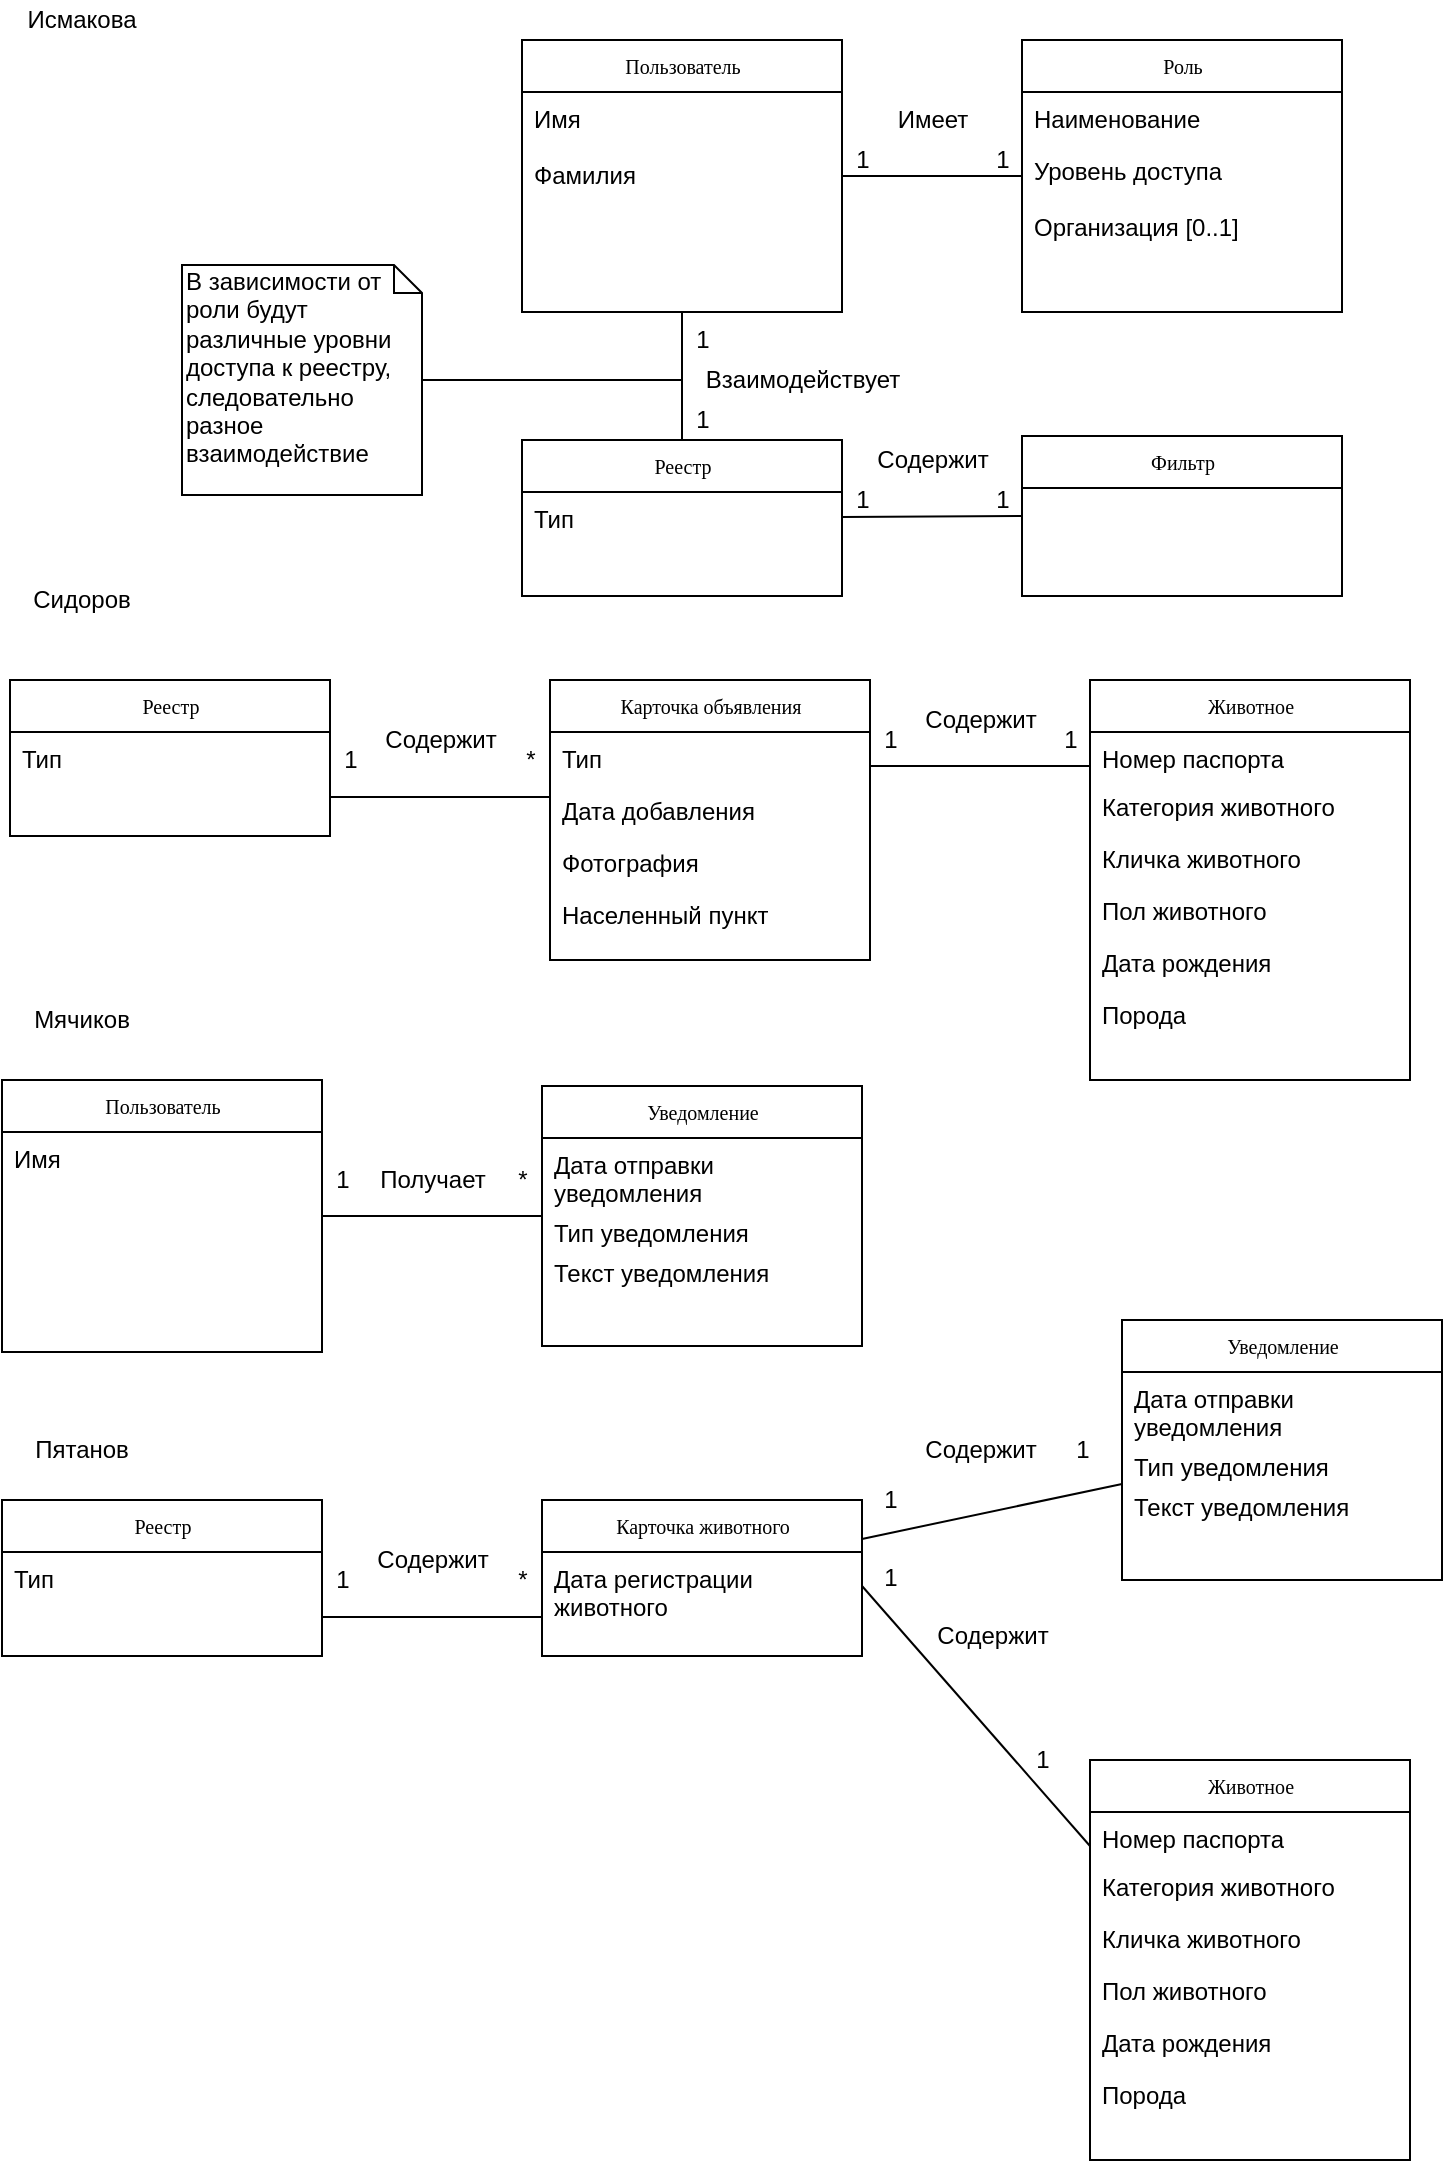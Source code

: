 <mxfile version="13.8.1" type="github"><diagram id="3dXJSWqkGiNxazUmxCJs" name="Page-1"><mxGraphModel dx="906" dy="625" grid="1" gridSize="10" guides="1" tooltips="1" connect="1" arrows="1" fold="1" page="1" pageScale="1" pageWidth="827" pageHeight="1169" math="0" shadow="0"><root><mxCell id="0"/><mxCell id="1" parent="0"/><mxCell id="3J_7NnX1vuOrwnvBDzEr-1" style="edgeStyle=orthogonalEdgeStyle;rounded=0;orthogonalLoop=1;jettySize=auto;html=1;entryX=0.5;entryY=0;entryDx=0;entryDy=0;endArrow=none;endFill=0;" edge="1" parent="1" source="3J_7NnX1vuOrwnvBDzEr-9" target="3J_7NnX1vuOrwnvBDzEr-7"><mxGeometry relative="1" as="geometry"/></mxCell><mxCell id="3J_7NnX1vuOrwnvBDzEr-2" value="1" style="text;html=1;align=center;verticalAlign=middle;resizable=0;points=[];autosize=1;" vertex="1" parent="1"><mxGeometry x="400" y="190" width="20" height="20" as="geometry"/></mxCell><mxCell id="3J_7NnX1vuOrwnvBDzEr-3" value="1" style="text;html=1;align=center;verticalAlign=middle;resizable=0;points=[];autosize=1;" vertex="1" parent="1"><mxGeometry x="400" y="230" width="20" height="20" as="geometry"/></mxCell><mxCell id="3J_7NnX1vuOrwnvBDzEr-4" style="edgeStyle=orthogonalEdgeStyle;rounded=0;orthogonalLoop=1;jettySize=auto;html=1;endArrow=none;endFill=0;" edge="1" parent="1" source="3J_7NnX1vuOrwnvBDzEr-5" target="3J_7NnX1vuOrwnvBDzEr-6"><mxGeometry relative="1" as="geometry"><mxPoint x="240" y="220" as="targetPoint"/></mxGeometry></mxCell><mxCell id="3J_7NnX1vuOrwnvBDzEr-5" value="Взаимодействует" style="text;html=1;align=center;verticalAlign=middle;resizable=0;points=[];autosize=1;" vertex="1" parent="1"><mxGeometry x="400" y="210" width="120" height="20" as="geometry"/></mxCell><mxCell id="3J_7NnX1vuOrwnvBDzEr-6" value="В зависимости от роли будут различные уровни доступа к реестру, следовательно разное взаимодействие" style="shape=note;whiteSpace=wrap;html=1;size=14;verticalAlign=top;align=left;spacingTop=-6;" vertex="1" parent="1"><mxGeometry x="150" y="162.5" width="120" height="115" as="geometry"/></mxCell><mxCell id="3J_7NnX1vuOrwnvBDzEr-12" style="edgeStyle=orthogonalEdgeStyle;rounded=0;orthogonalLoop=1;jettySize=auto;html=1;entryX=1;entryY=0.5;entryDx=0;entryDy=0;endArrow=none;endFill=0;" edge="1" parent="1" source="3J_7NnX1vuOrwnvBDzEr-16"><mxGeometry relative="1" as="geometry"><mxPoint x="480" y="118" as="targetPoint"/></mxGeometry></mxCell><mxCell id="3J_7NnX1vuOrwnvBDzEr-13" value="1" style="text;html=1;align=center;verticalAlign=middle;resizable=0;points=[];autosize=1;" vertex="1" parent="1"><mxGeometry x="480" y="100" width="20" height="20" as="geometry"/></mxCell><mxCell id="3J_7NnX1vuOrwnvBDzEr-14" value="1" style="text;html=1;align=center;verticalAlign=middle;resizable=0;points=[];autosize=1;" vertex="1" parent="1"><mxGeometry x="550" y="100" width="20" height="20" as="geometry"/></mxCell><mxCell id="3J_7NnX1vuOrwnvBDzEr-15" value="Имеет" style="text;html=1;align=center;verticalAlign=middle;resizable=0;points=[];autosize=1;" vertex="1" parent="1"><mxGeometry x="500" y="80" width="50" height="20" as="geometry"/></mxCell><mxCell id="3J_7NnX1vuOrwnvBDzEr-20" style="edgeStyle=none;rounded=0;orthogonalLoop=1;jettySize=auto;html=1;entryX=0;entryY=0.5;entryDx=0;entryDy=0;endArrow=none;endFill=0;" edge="1" parent="1" source="3J_7NnX1vuOrwnvBDzEr-8" target="3J_7NnX1vuOrwnvBDzEr-24"><mxGeometry relative="1" as="geometry"/></mxCell><mxCell id="3J_7NnX1vuOrwnvBDzEr-21" value="1" style="text;html=1;align=center;verticalAlign=middle;resizable=0;points=[];autosize=1;" vertex="1" parent="1"><mxGeometry x="480" y="270" width="20" height="20" as="geometry"/></mxCell><mxCell id="3J_7NnX1vuOrwnvBDzEr-22" value="1" style="text;html=1;align=center;verticalAlign=middle;resizable=0;points=[];autosize=1;" vertex="1" parent="1"><mxGeometry x="550" y="270" width="20" height="20" as="geometry"/></mxCell><mxCell id="3J_7NnX1vuOrwnvBDzEr-23" value="Содержит" style="text;html=1;align=center;verticalAlign=middle;resizable=0;points=[];autosize=1;" vertex="1" parent="1"><mxGeometry x="490" y="250" width="70" height="20" as="geometry"/></mxCell><mxCell id="3J_7NnX1vuOrwnvBDzEr-7" value="Реестр" style="swimlane;html=1;fontStyle=0;childLayout=stackLayout;horizontal=1;startSize=26;fillColor=none;horizontalStack=0;resizeParent=1;resizeLast=0;collapsible=1;marginBottom=0;swimlaneFillColor=#ffffff;rounded=0;shadow=0;comic=0;labelBackgroundColor=none;strokeWidth=1;fontFamily=Verdana;fontSize=10;align=center;" vertex="1" parent="1"><mxGeometry x="320" y="250" width="160" height="78" as="geometry"/></mxCell><mxCell id="3J_7NnX1vuOrwnvBDzEr-8" value="Тип" style="text;html=1;strokeColor=none;fillColor=none;align=left;verticalAlign=top;spacingLeft=4;spacingRight=4;whiteSpace=wrap;overflow=hidden;rotatable=0;points=[[0,0.5],[1,0.5]];portConstraint=eastwest;" vertex="1" parent="3J_7NnX1vuOrwnvBDzEr-7"><mxGeometry y="26" width="160" height="26" as="geometry"/></mxCell><mxCell id="3J_7NnX1vuOrwnvBDzEr-9" value="Пользователь" style="swimlane;html=1;fontStyle=0;childLayout=stackLayout;horizontal=1;startSize=26;fillColor=none;horizontalStack=0;resizeParent=1;resizeLast=0;collapsible=1;marginBottom=0;swimlaneFillColor=#ffffff;rounded=0;shadow=0;comic=0;labelBackgroundColor=none;strokeWidth=1;fontFamily=Verdana;fontSize=10;align=center;" vertex="1" parent="1"><mxGeometry x="320" y="50" width="160" height="136" as="geometry"/></mxCell><mxCell id="3J_7NnX1vuOrwnvBDzEr-10" value="Имя" style="text;html=1;strokeColor=none;fillColor=none;align=left;verticalAlign=top;spacingLeft=4;spacingRight=4;whiteSpace=wrap;overflow=hidden;rotatable=0;points=[[0,0.5],[1,0.5]];portConstraint=eastwest;" vertex="1" parent="3J_7NnX1vuOrwnvBDzEr-9"><mxGeometry y="26" width="160" height="28" as="geometry"/></mxCell><mxCell id="3J_7NnX1vuOrwnvBDzEr-11" value="Фамилия" style="text;html=1;strokeColor=none;fillColor=none;align=left;verticalAlign=top;spacingLeft=4;spacingRight=4;whiteSpace=wrap;overflow=hidden;rotatable=0;points=[[0,0.5],[1,0.5]];portConstraint=eastwest;" vertex="1" parent="3J_7NnX1vuOrwnvBDzEr-9"><mxGeometry y="54" width="160" height="28" as="geometry"/></mxCell><mxCell id="3J_7NnX1vuOrwnvBDzEr-16" value="Роль" style="swimlane;html=1;fontStyle=0;childLayout=stackLayout;horizontal=1;startSize=26;fillColor=none;horizontalStack=0;resizeParent=1;resizeLast=0;collapsible=1;marginBottom=0;swimlaneFillColor=#ffffff;rounded=0;shadow=0;comic=0;labelBackgroundColor=none;strokeWidth=1;fontFamily=Verdana;fontSize=10;align=center;" vertex="1" parent="1"><mxGeometry x="570" y="50" width="160" height="136" as="geometry"/></mxCell><mxCell id="3J_7NnX1vuOrwnvBDzEr-17" value="Наименование" style="text;html=1;strokeColor=none;fillColor=none;align=left;verticalAlign=top;spacingLeft=4;spacingRight=4;whiteSpace=wrap;overflow=hidden;rotatable=0;points=[[0,0.5],[1,0.5]];portConstraint=eastwest;" vertex="1" parent="3J_7NnX1vuOrwnvBDzEr-16"><mxGeometry y="26" width="160" height="26" as="geometry"/></mxCell><mxCell id="3J_7NnX1vuOrwnvBDzEr-18" value="Уровень доступа" style="text;html=1;strokeColor=none;fillColor=none;align=left;verticalAlign=top;spacingLeft=4;spacingRight=4;whiteSpace=wrap;overflow=hidden;rotatable=0;points=[[0,0.5],[1,0.5]];portConstraint=eastwest;" vertex="1" parent="3J_7NnX1vuOrwnvBDzEr-16"><mxGeometry y="52" width="160" height="28" as="geometry"/></mxCell><mxCell id="3J_7NnX1vuOrwnvBDzEr-19" value="Организация [0..1]" style="text;html=1;strokeColor=none;fillColor=none;align=left;verticalAlign=top;spacingLeft=4;spacingRight=4;whiteSpace=wrap;overflow=hidden;rotatable=0;points=[[0,0.5],[1,0.5]];portConstraint=eastwest;" vertex="1" parent="3J_7NnX1vuOrwnvBDzEr-16"><mxGeometry y="80" width="160" height="28" as="geometry"/></mxCell><mxCell id="3J_7NnX1vuOrwnvBDzEr-24" value="Фильтр" style="swimlane;html=1;fontStyle=0;childLayout=stackLayout;horizontal=1;startSize=26;fillColor=none;horizontalStack=0;resizeParent=1;resizeLast=0;collapsible=1;marginBottom=0;swimlaneFillColor=#ffffff;rounded=0;shadow=0;comic=0;labelBackgroundColor=none;strokeWidth=1;fontFamily=Verdana;fontSize=10;align=center;" vertex="1" parent="1"><mxGeometry x="570" y="248" width="160" height="80" as="geometry"/></mxCell><mxCell id="3J_7NnX1vuOrwnvBDzEr-25" style="edgeStyle=none;rounded=0;orthogonalLoop=1;jettySize=auto;html=1;entryX=0;entryY=0.5;entryDx=0;entryDy=0;endArrow=none;endFill=0;" edge="1" parent="1" source="3J_7NnX1vuOrwnvBDzEr-29" target="3J_7NnX1vuOrwnvBDzEr-31"><mxGeometry relative="1" as="geometry"/></mxCell><mxCell id="3J_7NnX1vuOrwnvBDzEr-26" value="1" style="text;html=1;align=center;verticalAlign=middle;resizable=0;points=[];autosize=1;" vertex="1" parent="1"><mxGeometry x="220" y="610" width="20" height="20" as="geometry"/></mxCell><mxCell id="3J_7NnX1vuOrwnvBDzEr-27" value="*" style="text;html=1;align=center;verticalAlign=middle;resizable=0;points=[];autosize=1;" vertex="1" parent="1"><mxGeometry x="310" y="610" width="20" height="20" as="geometry"/></mxCell><mxCell id="3J_7NnX1vuOrwnvBDzEr-28" value="Получает" style="text;html=1;align=center;verticalAlign=middle;resizable=0;points=[];autosize=1;" vertex="1" parent="1"><mxGeometry x="240" y="610" width="70" height="20" as="geometry"/></mxCell><mxCell id="3J_7NnX1vuOrwnvBDzEr-29" value="Пользователь" style="swimlane;html=1;fontStyle=0;childLayout=stackLayout;horizontal=1;startSize=26;fillColor=none;horizontalStack=0;resizeParent=1;resizeLast=0;collapsible=1;marginBottom=0;swimlaneFillColor=#ffffff;rounded=0;shadow=0;comic=0;labelBackgroundColor=none;strokeWidth=1;fontFamily=Verdana;fontSize=10;align=center;" vertex="1" parent="1"><mxGeometry x="60" y="570" width="160" height="136" as="geometry"/></mxCell><mxCell id="3J_7NnX1vuOrwnvBDzEr-30" value="Имя" style="text;html=1;strokeColor=none;fillColor=none;align=left;verticalAlign=top;spacingLeft=4;spacingRight=4;whiteSpace=wrap;overflow=hidden;rotatable=0;points=[[0,0.5],[1,0.5]];portConstraint=eastwest;" vertex="1" parent="3J_7NnX1vuOrwnvBDzEr-29"><mxGeometry y="26" width="160" height="28" as="geometry"/></mxCell><mxCell id="3J_7NnX1vuOrwnvBDzEr-31" value="Уведомление" style="swimlane;html=1;fontStyle=0;childLayout=stackLayout;horizontal=1;startSize=26;fillColor=none;horizontalStack=0;resizeParent=1;resizeLast=0;collapsible=1;marginBottom=0;swimlaneFillColor=#ffffff;rounded=0;shadow=0;comic=0;labelBackgroundColor=none;strokeWidth=1;fontFamily=Verdana;fontSize=10;align=center;" vertex="1" parent="1"><mxGeometry x="330" y="573" width="160" height="130" as="geometry"/></mxCell><mxCell id="3J_7NnX1vuOrwnvBDzEr-32" value="Дата отправки уведомления" style="text;html=1;strokeColor=none;fillColor=none;align=left;verticalAlign=top;spacingLeft=4;spacingRight=4;whiteSpace=wrap;overflow=hidden;rotatable=0;points=[[0,0.5],[1,0.5]];portConstraint=eastwest;" vertex="1" parent="3J_7NnX1vuOrwnvBDzEr-31"><mxGeometry y="26" width="160" height="34" as="geometry"/></mxCell><mxCell id="3J_7NnX1vuOrwnvBDzEr-33" value="Тип уведомления" style="text;html=1;strokeColor=none;fillColor=none;align=left;verticalAlign=top;spacingLeft=4;spacingRight=4;whiteSpace=wrap;overflow=hidden;rotatable=0;points=[[0,0.5],[1,0.5]];portConstraint=eastwest;" vertex="1" parent="3J_7NnX1vuOrwnvBDzEr-31"><mxGeometry y="60" width="160" height="20" as="geometry"/></mxCell><mxCell id="3J_7NnX1vuOrwnvBDzEr-34" value="Текст уведомления" style="text;html=1;strokeColor=none;fillColor=none;align=left;verticalAlign=top;spacingLeft=4;spacingRight=4;whiteSpace=wrap;overflow=hidden;rotatable=0;points=[[0,0.5],[1,0.5]];portConstraint=eastwest;" vertex="1" parent="3J_7NnX1vuOrwnvBDzEr-31"><mxGeometry y="80" width="160" height="20" as="geometry"/></mxCell><mxCell id="3J_7NnX1vuOrwnvBDzEr-35" style="rounded=0;orthogonalLoop=1;jettySize=auto;html=1;endArrow=none;endFill=0;entryX=1;entryY=0.75;entryDx=0;entryDy=0;exitX=0;exitY=0.75;exitDx=0;exitDy=0;" edge="1" parent="1" target="3J_7NnX1vuOrwnvBDzEr-43"><mxGeometry relative="1" as="geometry"><mxPoint x="224" y="409" as="targetPoint"/><mxPoint x="334" y="428.5" as="sourcePoint"/></mxGeometry></mxCell><mxCell id="3J_7NnX1vuOrwnvBDzEr-36" style="edgeStyle=none;rounded=0;orthogonalLoop=1;jettySize=auto;html=1;entryX=0;entryY=0.708;entryDx=0;entryDy=0;endArrow=none;endFill=0;exitX=1;exitY=0.5;exitDx=0;exitDy=0;entryPerimeter=0;" edge="1" parent="1" target="3J_7NnX1vuOrwnvBDzEr-46"><mxGeometry relative="1" as="geometry"><mxPoint x="494" y="413" as="sourcePoint"/></mxGeometry></mxCell><mxCell id="3J_7NnX1vuOrwnvBDzEr-37" value="1" style="text;html=1;align=center;verticalAlign=middle;resizable=0;points=[];autosize=1;" vertex="1" parent="1"><mxGeometry x="224" y="400" width="20" height="20" as="geometry"/></mxCell><mxCell id="3J_7NnX1vuOrwnvBDzEr-38" value="*" style="text;html=1;align=center;verticalAlign=middle;resizable=0;points=[];autosize=1;" vertex="1" parent="1"><mxGeometry x="314" y="400" width="20" height="20" as="geometry"/></mxCell><mxCell id="3J_7NnX1vuOrwnvBDzEr-39" value="Содержит" style="text;html=1;align=center;verticalAlign=middle;resizable=0;points=[];autosize=1;" vertex="1" parent="1"><mxGeometry x="244" y="390" width="70" height="20" as="geometry"/></mxCell><mxCell id="3J_7NnX1vuOrwnvBDzEr-40" value="1" style="text;html=1;align=center;verticalAlign=middle;resizable=0;points=[];autosize=1;" vertex="1" parent="1"><mxGeometry x="494" y="390" width="20" height="20" as="geometry"/></mxCell><mxCell id="3J_7NnX1vuOrwnvBDzEr-41" value="1" style="text;html=1;align=center;verticalAlign=middle;resizable=0;points=[];autosize=1;" vertex="1" parent="1"><mxGeometry x="584" y="390" width="20" height="20" as="geometry"/></mxCell><mxCell id="3J_7NnX1vuOrwnvBDzEr-42" value="Содержит" style="text;html=1;align=center;verticalAlign=middle;resizable=0;points=[];autosize=1;" vertex="1" parent="1"><mxGeometry x="514" y="380" width="70" height="20" as="geometry"/></mxCell><mxCell id="3J_7NnX1vuOrwnvBDzEr-43" value="Реестр" style="swimlane;html=1;fontStyle=0;childLayout=stackLayout;horizontal=1;startSize=26;fillColor=none;horizontalStack=0;resizeParent=1;resizeLast=0;collapsible=1;marginBottom=0;swimlaneFillColor=#ffffff;rounded=0;shadow=0;comic=0;labelBackgroundColor=none;strokeWidth=1;fontFamily=Verdana;fontSize=10;align=center;" vertex="1" parent="1"><mxGeometry x="64" y="370" width="160" height="78" as="geometry"/></mxCell><mxCell id="3J_7NnX1vuOrwnvBDzEr-44" value="Тип" style="text;html=1;strokeColor=none;fillColor=none;align=left;verticalAlign=top;spacingLeft=4;spacingRight=4;whiteSpace=wrap;overflow=hidden;rotatable=0;points=[[0,0.5],[1,0.5]];portConstraint=eastwest;" vertex="1" parent="3J_7NnX1vuOrwnvBDzEr-43"><mxGeometry y="26" width="160" height="26" as="geometry"/></mxCell><mxCell id="3J_7NnX1vuOrwnvBDzEr-45" value="Животное" style="swimlane;html=1;fontStyle=0;childLayout=stackLayout;horizontal=1;startSize=26;fillColor=none;horizontalStack=0;resizeParent=1;resizeLast=0;collapsible=1;marginBottom=0;swimlaneFillColor=#ffffff;rounded=0;shadow=0;comic=0;labelBackgroundColor=none;strokeWidth=1;fontFamily=Verdana;fontSize=10;align=center;" vertex="1" parent="1"><mxGeometry x="604" y="370" width="160" height="200" as="geometry"/></mxCell><mxCell id="3J_7NnX1vuOrwnvBDzEr-46" value="Номер паспорта" style="text;html=1;strokeColor=none;fillColor=none;align=left;verticalAlign=top;spacingLeft=4;spacingRight=4;whiteSpace=wrap;overflow=hidden;rotatable=0;points=[[0,0.5],[1,0.5]];portConstraint=eastwest;" vertex="1" parent="3J_7NnX1vuOrwnvBDzEr-45"><mxGeometry y="26" width="160" height="24" as="geometry"/></mxCell><mxCell id="3J_7NnX1vuOrwnvBDzEr-47" value="Категория животного" style="text;html=1;strokeColor=none;fillColor=none;align=left;verticalAlign=top;spacingLeft=4;spacingRight=4;whiteSpace=wrap;overflow=hidden;rotatable=0;points=[[0,0.5],[1,0.5]];portConstraint=eastwest;" vertex="1" parent="3J_7NnX1vuOrwnvBDzEr-45"><mxGeometry y="50" width="160" height="26" as="geometry"/></mxCell><mxCell id="3J_7NnX1vuOrwnvBDzEr-48" value="Кличка животного" style="text;html=1;strokeColor=none;fillColor=none;align=left;verticalAlign=top;spacingLeft=4;spacingRight=4;whiteSpace=wrap;overflow=hidden;rotatable=0;points=[[0,0.5],[1,0.5]];portConstraint=eastwest;" vertex="1" parent="3J_7NnX1vuOrwnvBDzEr-45"><mxGeometry y="76" width="160" height="26" as="geometry"/></mxCell><mxCell id="3J_7NnX1vuOrwnvBDzEr-49" value="Пол животного" style="text;html=1;strokeColor=none;fillColor=none;align=left;verticalAlign=top;spacingLeft=4;spacingRight=4;whiteSpace=wrap;overflow=hidden;rotatable=0;points=[[0,0.5],[1,0.5]];portConstraint=eastwest;" vertex="1" parent="3J_7NnX1vuOrwnvBDzEr-45"><mxGeometry y="102" width="160" height="26" as="geometry"/></mxCell><mxCell id="3J_7NnX1vuOrwnvBDzEr-50" value="Дата рождения&lt;span style=&quot;color: rgba(0 , 0 , 0 , 0) ; font-family: monospace ; font-size: 0px&quot;&gt;%3CmxGraphModel%3E%3Croot%3E%3CmxCell%20id%3D%220%22%2F%3E%3CmxCell%20id%3D%221%22%20parent%3D%220%22%2F%3E%3CmxCell%20id%3D%222%22%20value%3D%22%2B%20field%3A%20type%22%20style%3D%22text%3Bhtml%3D1%3BstrokeColor%3Dnone%3BfillColor%3Dnone%3Balign%3Dleft%3BverticalAlign%3Dtop%3BspacingLeft%3D4%3BspacingRight%3D4%3BwhiteSpace%3Dwrap%3Boverflow%3Dhidden%3Brotatable%3D0%3Bpoints%3D%5B%5B0%2C0.5%5D%2C%5B1%2C0.5%5D%5D%3BportConstraint%3Deastwest%3B%22%20vertex%3D%221%22%20parent%3D%221%22%3E%3CmxGeometry%20x%3D%22120%22%20y%3D%22566%22%20width%3D%22160%22%20height%3D%2226%22%20as%3D%22geometry%22%2F%3E%3C%2FmxCell%3E%3C%2Froot%3E%3C%2FmxGraphModel%3E&lt;/span&gt;&lt;br&gt;&amp;nbsp;" style="text;html=1;strokeColor=none;fillColor=none;align=left;verticalAlign=top;spacingLeft=4;spacingRight=4;whiteSpace=wrap;overflow=hidden;rotatable=0;points=[[0,0.5],[1,0.5]];portConstraint=eastwest;" vertex="1" parent="3J_7NnX1vuOrwnvBDzEr-45"><mxGeometry y="128" width="160" height="26" as="geometry"/></mxCell><mxCell id="3J_7NnX1vuOrwnvBDzEr-51" value="Порода" style="text;html=1;strokeColor=none;fillColor=none;align=left;verticalAlign=top;spacingLeft=4;spacingRight=4;whiteSpace=wrap;overflow=hidden;rotatable=0;points=[[0,0.5],[1,0.5]];portConstraint=eastwest;" vertex="1" parent="3J_7NnX1vuOrwnvBDzEr-45"><mxGeometry y="154" width="160" height="26" as="geometry"/></mxCell><mxCell id="3J_7NnX1vuOrwnvBDzEr-52" value="Карточка объявления" style="swimlane;html=1;fontStyle=0;childLayout=stackLayout;horizontal=1;startSize=26;fillColor=none;horizontalStack=0;resizeParent=1;resizeLast=0;collapsible=1;marginBottom=0;swimlaneFillColor=#ffffff;rounded=0;shadow=0;comic=0;labelBackgroundColor=none;strokeWidth=1;fontFamily=Verdana;fontSize=10;align=center;" vertex="1" parent="1"><mxGeometry x="334" y="370" width="160" height="140" as="geometry"/></mxCell><mxCell id="3J_7NnX1vuOrwnvBDzEr-53" value="Тип" style="text;html=1;strokeColor=none;fillColor=none;align=left;verticalAlign=top;spacingLeft=4;spacingRight=4;whiteSpace=wrap;overflow=hidden;rotatable=0;points=[[0,0.5],[1,0.5]];portConstraint=eastwest;" vertex="1" parent="3J_7NnX1vuOrwnvBDzEr-52"><mxGeometry y="26" width="160" height="26" as="geometry"/></mxCell><mxCell id="3J_7NnX1vuOrwnvBDzEr-54" value="Дата добавления" style="text;html=1;strokeColor=none;fillColor=none;align=left;verticalAlign=top;spacingLeft=4;spacingRight=4;whiteSpace=wrap;overflow=hidden;rotatable=0;points=[[0,0.5],[1,0.5]];portConstraint=eastwest;" vertex="1" parent="3J_7NnX1vuOrwnvBDzEr-52"><mxGeometry y="52" width="160" height="26" as="geometry"/></mxCell><mxCell id="3J_7NnX1vuOrwnvBDzEr-55" value="Фотография" style="text;html=1;strokeColor=none;fillColor=none;align=left;verticalAlign=top;spacingLeft=4;spacingRight=4;whiteSpace=wrap;overflow=hidden;rotatable=0;points=[[0,0.5],[1,0.5]];portConstraint=eastwest;" vertex="1" parent="3J_7NnX1vuOrwnvBDzEr-52"><mxGeometry y="78" width="160" height="26" as="geometry"/></mxCell><mxCell id="3J_7NnX1vuOrwnvBDzEr-56" value="Населенный пункт" style="text;html=1;strokeColor=none;fillColor=none;align=left;verticalAlign=top;spacingLeft=4;spacingRight=4;whiteSpace=wrap;overflow=hidden;rotatable=0;points=[[0,0.5],[1,0.5]];portConstraint=eastwest;" vertex="1" parent="3J_7NnX1vuOrwnvBDzEr-52"><mxGeometry y="104" width="160" height="26" as="geometry"/></mxCell><mxCell id="3J_7NnX1vuOrwnvBDzEr-57" value="Исмакова" style="text;html=1;strokeColor=none;fillColor=none;align=center;verticalAlign=middle;whiteSpace=wrap;rounded=0;" vertex="1" parent="1"><mxGeometry x="80" y="30" width="40" height="20" as="geometry"/></mxCell><mxCell id="3J_7NnX1vuOrwnvBDzEr-59" value="Сидоров" style="text;html=1;strokeColor=none;fillColor=none;align=center;verticalAlign=middle;whiteSpace=wrap;rounded=0;" vertex="1" parent="1"><mxGeometry x="80" y="320" width="40" height="20" as="geometry"/></mxCell><mxCell id="3J_7NnX1vuOrwnvBDzEr-60" value="Мячиков" style="text;html=1;strokeColor=none;fillColor=none;align=center;verticalAlign=middle;whiteSpace=wrap;rounded=0;" vertex="1" parent="1"><mxGeometry x="80" y="530" width="40" height="20" as="geometry"/></mxCell><mxCell id="3J_7NnX1vuOrwnvBDzEr-61" style="rounded=0;orthogonalLoop=1;jettySize=auto;html=1;endArrow=none;endFill=0;entryX=1;entryY=0.75;entryDx=0;entryDy=0;exitX=0;exitY=0.75;exitDx=0;exitDy=0;" edge="1" parent="1" source="3J_7NnX1vuOrwnvBDzEr-71" target="3J_7NnX1vuOrwnvBDzEr-69"><mxGeometry relative="1" as="geometry"><mxPoint x="220" y="819" as="targetPoint"/></mxGeometry></mxCell><mxCell id="3J_7NnX1vuOrwnvBDzEr-62" style="edgeStyle=none;rounded=0;orthogonalLoop=1;jettySize=auto;html=1;entryX=0;entryY=0.708;entryDx=0;entryDy=0;endArrow=none;endFill=0;exitX=1;exitY=0.5;exitDx=0;exitDy=0;entryPerimeter=0;" edge="1" parent="1" source="3J_7NnX1vuOrwnvBDzEr-72" target="3J_7NnX1vuOrwnvBDzEr-74"><mxGeometry relative="1" as="geometry"/></mxCell><mxCell id="3J_7NnX1vuOrwnvBDzEr-63" value="1" style="text;html=1;align=center;verticalAlign=middle;resizable=0;points=[];autosize=1;" vertex="1" parent="1"><mxGeometry x="220" y="810" width="20" height="20" as="geometry"/></mxCell><mxCell id="3J_7NnX1vuOrwnvBDzEr-64" value="*" style="text;html=1;align=center;verticalAlign=middle;resizable=0;points=[];autosize=1;" vertex="1" parent="1"><mxGeometry x="310" y="810" width="20" height="20" as="geometry"/></mxCell><mxCell id="3J_7NnX1vuOrwnvBDzEr-65" value="Содержит" style="text;html=1;align=center;verticalAlign=middle;resizable=0;points=[];autosize=1;" vertex="1" parent="1"><mxGeometry x="240" y="800" width="70" height="20" as="geometry"/></mxCell><mxCell id="3J_7NnX1vuOrwnvBDzEr-66" value="1" style="text;html=1;align=center;verticalAlign=middle;resizable=0;points=[];autosize=1;" vertex="1" parent="1"><mxGeometry x="494" y="770" width="20" height="20" as="geometry"/></mxCell><mxCell id="3J_7NnX1vuOrwnvBDzEr-67" value="1" style="text;html=1;align=center;verticalAlign=middle;resizable=0;points=[];autosize=1;" vertex="1" parent="1"><mxGeometry x="590" y="745" width="20" height="20" as="geometry"/></mxCell><mxCell id="3J_7NnX1vuOrwnvBDzEr-68" value="Содержит" style="text;html=1;align=center;verticalAlign=middle;resizable=0;points=[];autosize=1;" vertex="1" parent="1"><mxGeometry x="520" y="838" width="70" height="20" as="geometry"/></mxCell><mxCell id="3J_7NnX1vuOrwnvBDzEr-69" value="Реестр" style="swimlane;html=1;fontStyle=0;childLayout=stackLayout;horizontal=1;startSize=26;fillColor=none;horizontalStack=0;resizeParent=1;resizeLast=0;collapsible=1;marginBottom=0;swimlaneFillColor=#ffffff;rounded=0;shadow=0;comic=0;labelBackgroundColor=none;strokeWidth=1;fontFamily=Verdana;fontSize=10;align=center;" vertex="1" parent="1"><mxGeometry x="60" y="780" width="160" height="78" as="geometry"/></mxCell><mxCell id="3J_7NnX1vuOrwnvBDzEr-70" value="Тип" style="text;html=1;strokeColor=none;fillColor=none;align=left;verticalAlign=top;spacingLeft=4;spacingRight=4;whiteSpace=wrap;overflow=hidden;rotatable=0;points=[[0,0.5],[1,0.5]];portConstraint=eastwest;" vertex="1" parent="3J_7NnX1vuOrwnvBDzEr-69"><mxGeometry y="26" width="160" height="26" as="geometry"/></mxCell><mxCell id="3J_7NnX1vuOrwnvBDzEr-71" value="Карточка животного" style="swimlane;html=1;fontStyle=0;childLayout=stackLayout;horizontal=1;startSize=26;fillColor=none;horizontalStack=0;resizeParent=1;resizeLast=0;collapsible=1;marginBottom=0;swimlaneFillColor=#ffffff;rounded=0;shadow=0;comic=0;labelBackgroundColor=none;strokeWidth=1;fontFamily=Verdana;fontSize=10;align=center;" vertex="1" parent="1"><mxGeometry x="330" y="780" width="160" height="78" as="geometry"/></mxCell><mxCell id="3J_7NnX1vuOrwnvBDzEr-72" value="Дата регистрации животного" style="text;html=1;strokeColor=none;fillColor=none;align=left;verticalAlign=top;spacingLeft=4;spacingRight=4;whiteSpace=wrap;overflow=hidden;rotatable=0;points=[[0,0.5],[1,0.5]];portConstraint=eastwest;" vertex="1" parent="3J_7NnX1vuOrwnvBDzEr-71"><mxGeometry y="26" width="160" height="34" as="geometry"/></mxCell><mxCell id="3J_7NnX1vuOrwnvBDzEr-73" value="Животное" style="swimlane;html=1;fontStyle=0;childLayout=stackLayout;horizontal=1;startSize=26;fillColor=none;horizontalStack=0;resizeParent=1;resizeLast=0;collapsible=1;marginBottom=0;swimlaneFillColor=#ffffff;rounded=0;shadow=0;comic=0;labelBackgroundColor=none;strokeWidth=1;fontFamily=Verdana;fontSize=10;align=center;" vertex="1" parent="1"><mxGeometry x="604" y="910" width="160" height="200" as="geometry"/></mxCell><mxCell id="3J_7NnX1vuOrwnvBDzEr-74" value="Номер паспорта" style="text;html=1;strokeColor=none;fillColor=none;align=left;verticalAlign=top;spacingLeft=4;spacingRight=4;whiteSpace=wrap;overflow=hidden;rotatable=0;points=[[0,0.5],[1,0.5]];portConstraint=eastwest;" vertex="1" parent="3J_7NnX1vuOrwnvBDzEr-73"><mxGeometry y="26" width="160" height="24" as="geometry"/></mxCell><mxCell id="3J_7NnX1vuOrwnvBDzEr-75" value="Категория животного" style="text;html=1;strokeColor=none;fillColor=none;align=left;verticalAlign=top;spacingLeft=4;spacingRight=4;whiteSpace=wrap;overflow=hidden;rotatable=0;points=[[0,0.5],[1,0.5]];portConstraint=eastwest;" vertex="1" parent="3J_7NnX1vuOrwnvBDzEr-73"><mxGeometry y="50" width="160" height="26" as="geometry"/></mxCell><mxCell id="3J_7NnX1vuOrwnvBDzEr-76" value="Кличка животного" style="text;html=1;strokeColor=none;fillColor=none;align=left;verticalAlign=top;spacingLeft=4;spacingRight=4;whiteSpace=wrap;overflow=hidden;rotatable=0;points=[[0,0.5],[1,0.5]];portConstraint=eastwest;" vertex="1" parent="3J_7NnX1vuOrwnvBDzEr-73"><mxGeometry y="76" width="160" height="26" as="geometry"/></mxCell><mxCell id="3J_7NnX1vuOrwnvBDzEr-77" value="Пол животного" style="text;html=1;strokeColor=none;fillColor=none;align=left;verticalAlign=top;spacingLeft=4;spacingRight=4;whiteSpace=wrap;overflow=hidden;rotatable=0;points=[[0,0.5],[1,0.5]];portConstraint=eastwest;" vertex="1" parent="3J_7NnX1vuOrwnvBDzEr-73"><mxGeometry y="102" width="160" height="26" as="geometry"/></mxCell><mxCell id="3J_7NnX1vuOrwnvBDzEr-78" value="Дата рождения&lt;span style=&quot;color: rgba(0 , 0 , 0 , 0) ; font-family: monospace ; font-size: 0px&quot;&gt;%3CmxGraphModel%3E%3Croot%3E%3CmxCell%20id%3D%220%22%2F%3E%3CmxCell%20id%3D%221%22%20parent%3D%220%22%2F%3E%3CmxCell%20id%3D%222%22%20value%3D%22%2B%20field%3A%20type%22%20style%3D%22text%3Bhtml%3D1%3BstrokeColor%3Dnone%3BfillColor%3Dnone%3Balign%3Dleft%3BverticalAlign%3Dtop%3BspacingLeft%3D4%3BspacingRight%3D4%3BwhiteSpace%3Dwrap%3Boverflow%3Dhidden%3Brotatable%3D0%3Bpoints%3D%5B%5B0%2C0.5%5D%2C%5B1%2C0.5%5D%5D%3BportConstraint%3Deastwest%3B%22%20vertex%3D%221%22%20parent%3D%221%22%3E%3CmxGeometry%20x%3D%22120%22%20y%3D%22566%22%20width%3D%22160%22%20height%3D%2226%22%20as%3D%22geometry%22%2F%3E%3C%2FmxCell%3E%3C%2Froot%3E%3C%2FmxGraphModel%3E&lt;/span&gt;&lt;br&gt;&amp;nbsp;" style="text;html=1;strokeColor=none;fillColor=none;align=left;verticalAlign=top;spacingLeft=4;spacingRight=4;whiteSpace=wrap;overflow=hidden;rotatable=0;points=[[0,0.5],[1,0.5]];portConstraint=eastwest;" vertex="1" parent="3J_7NnX1vuOrwnvBDzEr-73"><mxGeometry y="128" width="160" height="26" as="geometry"/></mxCell><mxCell id="3J_7NnX1vuOrwnvBDzEr-79" value="Порода" style="text;html=1;strokeColor=none;fillColor=none;align=left;verticalAlign=top;spacingLeft=4;spacingRight=4;whiteSpace=wrap;overflow=hidden;rotatable=0;points=[[0,0.5],[1,0.5]];portConstraint=eastwest;" vertex="1" parent="3J_7NnX1vuOrwnvBDzEr-73"><mxGeometry y="154" width="160" height="26" as="geometry"/></mxCell><mxCell id="3J_7NnX1vuOrwnvBDzEr-84" style="rounded=0;orthogonalLoop=1;jettySize=auto;html=1;entryX=1;entryY=0.25;entryDx=0;entryDy=0;endArrow=none;endFill=0;" edge="1" parent="1" source="3J_7NnX1vuOrwnvBDzEr-80" target="3J_7NnX1vuOrwnvBDzEr-71"><mxGeometry relative="1" as="geometry"/></mxCell><mxCell id="3J_7NnX1vuOrwnvBDzEr-80" value="Уведомление" style="swimlane;html=1;fontStyle=0;childLayout=stackLayout;horizontal=1;startSize=26;fillColor=none;horizontalStack=0;resizeParent=1;resizeLast=0;collapsible=1;marginBottom=0;swimlaneFillColor=#ffffff;rounded=0;shadow=0;comic=0;labelBackgroundColor=none;strokeWidth=1;fontFamily=Verdana;fontSize=10;align=center;" vertex="1" parent="1"><mxGeometry x="620" y="690" width="160" height="130" as="geometry"/></mxCell><mxCell id="3J_7NnX1vuOrwnvBDzEr-81" value="Дата отправки уведомления" style="text;html=1;strokeColor=none;fillColor=none;align=left;verticalAlign=top;spacingLeft=4;spacingRight=4;whiteSpace=wrap;overflow=hidden;rotatable=0;points=[[0,0.5],[1,0.5]];portConstraint=eastwest;" vertex="1" parent="3J_7NnX1vuOrwnvBDzEr-80"><mxGeometry y="26" width="160" height="34" as="geometry"/></mxCell><mxCell id="3J_7NnX1vuOrwnvBDzEr-82" value="Тип уведомления" style="text;html=1;strokeColor=none;fillColor=none;align=left;verticalAlign=top;spacingLeft=4;spacingRight=4;whiteSpace=wrap;overflow=hidden;rotatable=0;points=[[0,0.5],[1,0.5]];portConstraint=eastwest;" vertex="1" parent="3J_7NnX1vuOrwnvBDzEr-80"><mxGeometry y="60" width="160" height="20" as="geometry"/></mxCell><mxCell id="3J_7NnX1vuOrwnvBDzEr-83" value="Текст уведомления" style="text;html=1;strokeColor=none;fillColor=none;align=left;verticalAlign=top;spacingLeft=4;spacingRight=4;whiteSpace=wrap;overflow=hidden;rotatable=0;points=[[0,0.5],[1,0.5]];portConstraint=eastwest;" vertex="1" parent="3J_7NnX1vuOrwnvBDzEr-80"><mxGeometry y="80" width="160" height="20" as="geometry"/></mxCell><mxCell id="3J_7NnX1vuOrwnvBDzEr-85" value="Содержит" style="text;html=1;align=center;verticalAlign=middle;resizable=0;points=[];autosize=1;" vertex="1" parent="1"><mxGeometry x="514" y="745" width="70" height="20" as="geometry"/></mxCell><mxCell id="3J_7NnX1vuOrwnvBDzEr-86" value="1" style="text;html=1;align=center;verticalAlign=middle;resizable=0;points=[];autosize=1;" vertex="1" parent="1"><mxGeometry x="494" y="809" width="20" height="20" as="geometry"/></mxCell><mxCell id="3J_7NnX1vuOrwnvBDzEr-87" value="1" style="text;html=1;align=center;verticalAlign=middle;resizable=0;points=[];autosize=1;" vertex="1" parent="1"><mxGeometry x="570" y="900" width="20" height="20" as="geometry"/></mxCell><mxCell id="3J_7NnX1vuOrwnvBDzEr-88" value="Пятанов" style="text;html=1;strokeColor=none;fillColor=none;align=center;verticalAlign=middle;whiteSpace=wrap;rounded=0;" vertex="1" parent="1"><mxGeometry x="80" y="745" width="40" height="20" as="geometry"/></mxCell></root></mxGraphModel></diagram></mxfile>